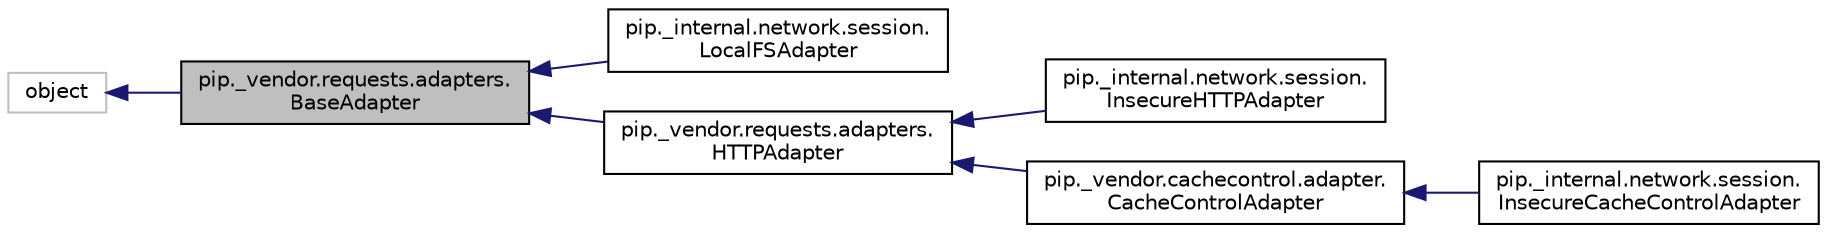 digraph "pip._vendor.requests.adapters.BaseAdapter"
{
 // LATEX_PDF_SIZE
  edge [fontname="Helvetica",fontsize="10",labelfontname="Helvetica",labelfontsize="10"];
  node [fontname="Helvetica",fontsize="10",shape=record];
  rankdir="LR";
  Node1 [label="pip._vendor.requests.adapters.\lBaseAdapter",height=0.2,width=0.4,color="black", fillcolor="grey75", style="filled", fontcolor="black",tooltip=" "];
  Node2 -> Node1 [dir="back",color="midnightblue",fontsize="10",style="solid",fontname="Helvetica"];
  Node2 [label="object",height=0.2,width=0.4,color="grey75", fillcolor="white", style="filled",tooltip=" "];
  Node1 -> Node3 [dir="back",color="midnightblue",fontsize="10",style="solid",fontname="Helvetica"];
  Node3 [label="pip._internal.network.session.\lLocalFSAdapter",height=0.2,width=0.4,color="black", fillcolor="white", style="filled",URL="$d4/dd3/classpip_1_1__internal_1_1network_1_1session_1_1_local_f_s_adapter.html",tooltip=" "];
  Node1 -> Node4 [dir="back",color="midnightblue",fontsize="10",style="solid",fontname="Helvetica"];
  Node4 [label="pip._vendor.requests.adapters.\lHTTPAdapter",height=0.2,width=0.4,color="black", fillcolor="white", style="filled",URL="$da/dd8/classpip_1_1__vendor_1_1requests_1_1adapters_1_1_h_t_t_p_adapter.html",tooltip=" "];
  Node4 -> Node5 [dir="back",color="midnightblue",fontsize="10",style="solid",fontname="Helvetica"];
  Node5 [label="pip._internal.network.session.\lInsecureHTTPAdapter",height=0.2,width=0.4,color="black", fillcolor="white", style="filled",URL="$d9/d87/classpip_1_1__internal_1_1network_1_1session_1_1_insecure_h_t_t_p_adapter.html",tooltip=" "];
  Node4 -> Node6 [dir="back",color="midnightblue",fontsize="10",style="solid",fontname="Helvetica"];
  Node6 [label="pip._vendor.cachecontrol.adapter.\lCacheControlAdapter",height=0.2,width=0.4,color="black", fillcolor="white", style="filled",URL="$d6/def/classpip_1_1__vendor_1_1cachecontrol_1_1adapter_1_1_cache_control_adapter.html",tooltip=" "];
  Node6 -> Node7 [dir="back",color="midnightblue",fontsize="10",style="solid",fontname="Helvetica"];
  Node7 [label="pip._internal.network.session.\lInsecureCacheControlAdapter",height=0.2,width=0.4,color="black", fillcolor="white", style="filled",URL="$d5/d3d/classpip_1_1__internal_1_1network_1_1session_1_1_insecure_cache_control_adapter.html",tooltip=" "];
}
